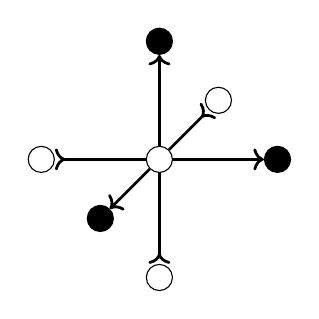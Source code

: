 \begin{tikzpicture}[%
  node distance=1.5cm, auto,
  wnode/.style={circle,fill=white,draw},
  bnode/.style={circle,fill=black,draw},
  thickline/.style={line width=1pt}]
  \node[wnode] (O) {};
  \node[wnode] [left of=O] (O1) {};
  \node[wnode] [right of=O, above of=O, node distance=0.75cm] (O2) {};
  \node[wnode] [below of=O] (O3) {};
  \node[bnode] (N1) [right of=O] {};
  \node[bnode] (N2) [left of=O, below of=O, node distance=0.75cm] {};
  \node[bnode] (N3) [above of=O] {};
  \path[thickline, >-] (O1) edge (O);
  \path[thickline, >-] (O2) edge (O);
  \path[thickline, >-] (O3) edge (O);
  \draw[thickline,->] (O) to node {} (N1);
  \draw[thickline,->] (O) to node {} (N2);
  \draw[thickline,->] (O) to node {} (N3);
\end{tikzpicture}
